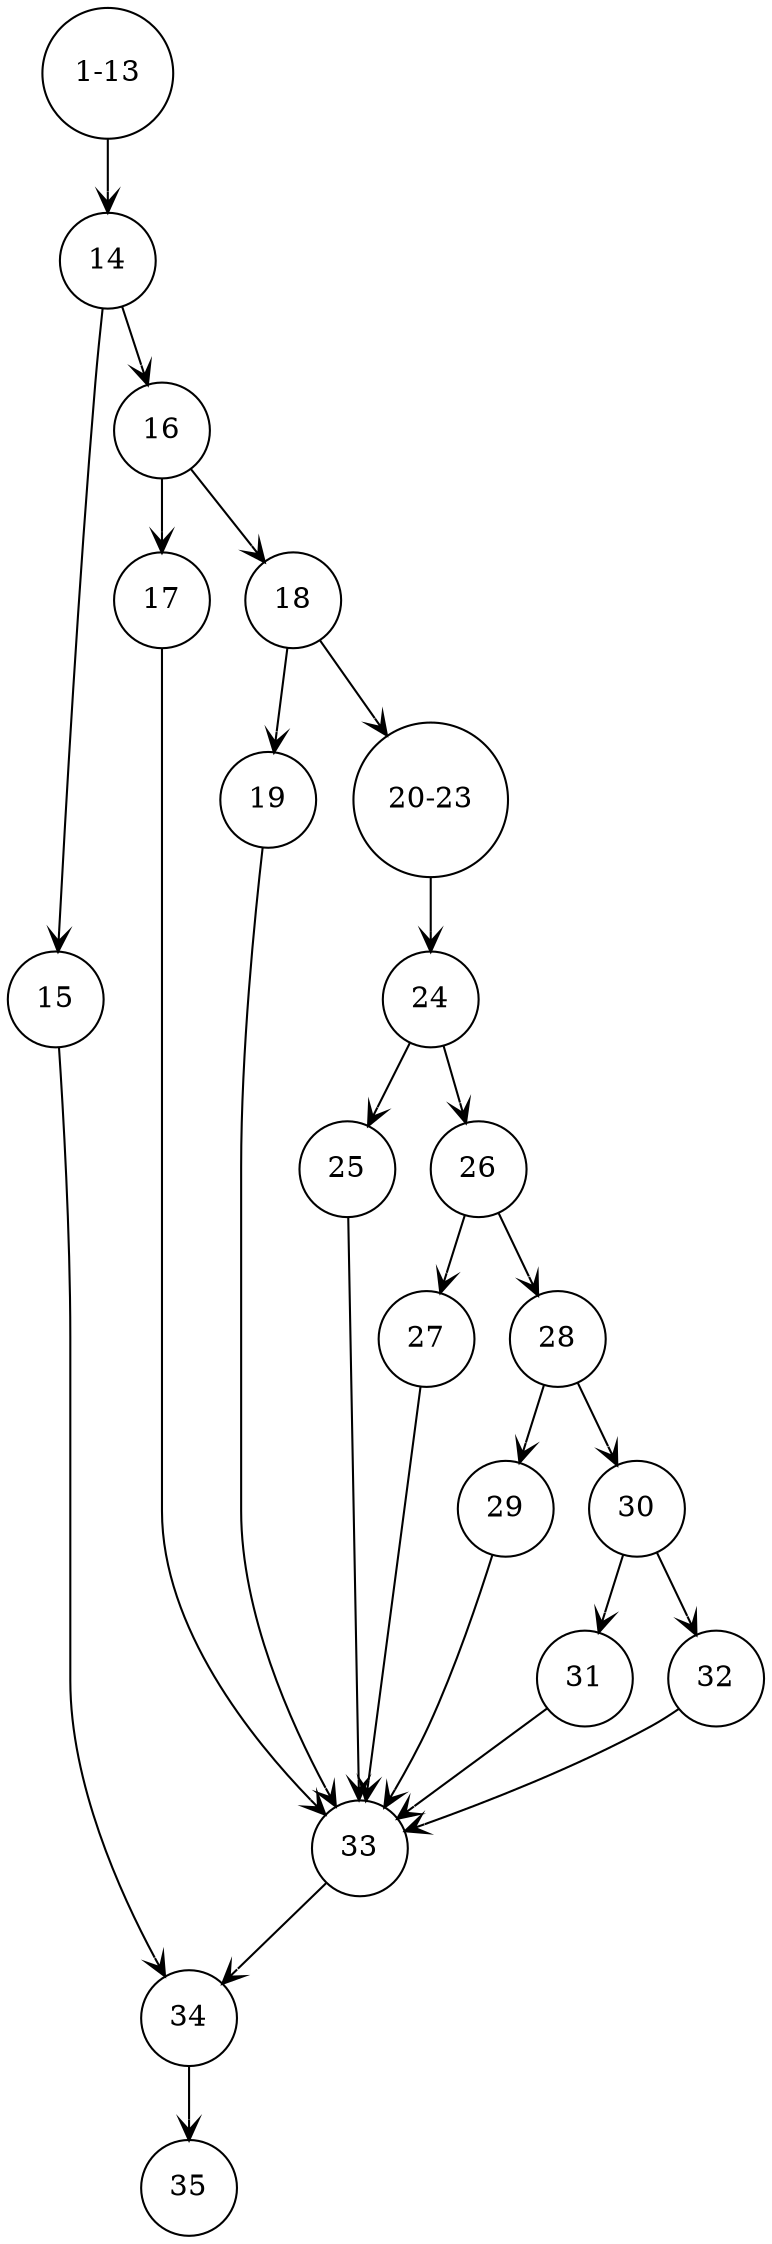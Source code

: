 digraph CFG {
	node [shape=circle];
	edge [arrowhead=vee,arrowtail=dot];
	
	"1-13" -> 14;
	14 -> 15;
	15 -> 34;

	14 -> 16;
	16 -> 17;
	17 -> 33;

	16 -> 18;
	18 -> 19;
	19 -> 33;

	18 -> "20-23";
	"20-23" -> 24;

	24 -> 25;
	25 -> 33;

	24 -> 26;
	26 -> 27;
	27 -> 33;

	26 -> 28;
	28 -> 29;
	29 -> 33;

	28 -> 30;
	30 -> 31;
	31 -> 33;
	
	30 -> 32;
	32 -> 33;

	33 -> 34;
	34 -> 35;
}
